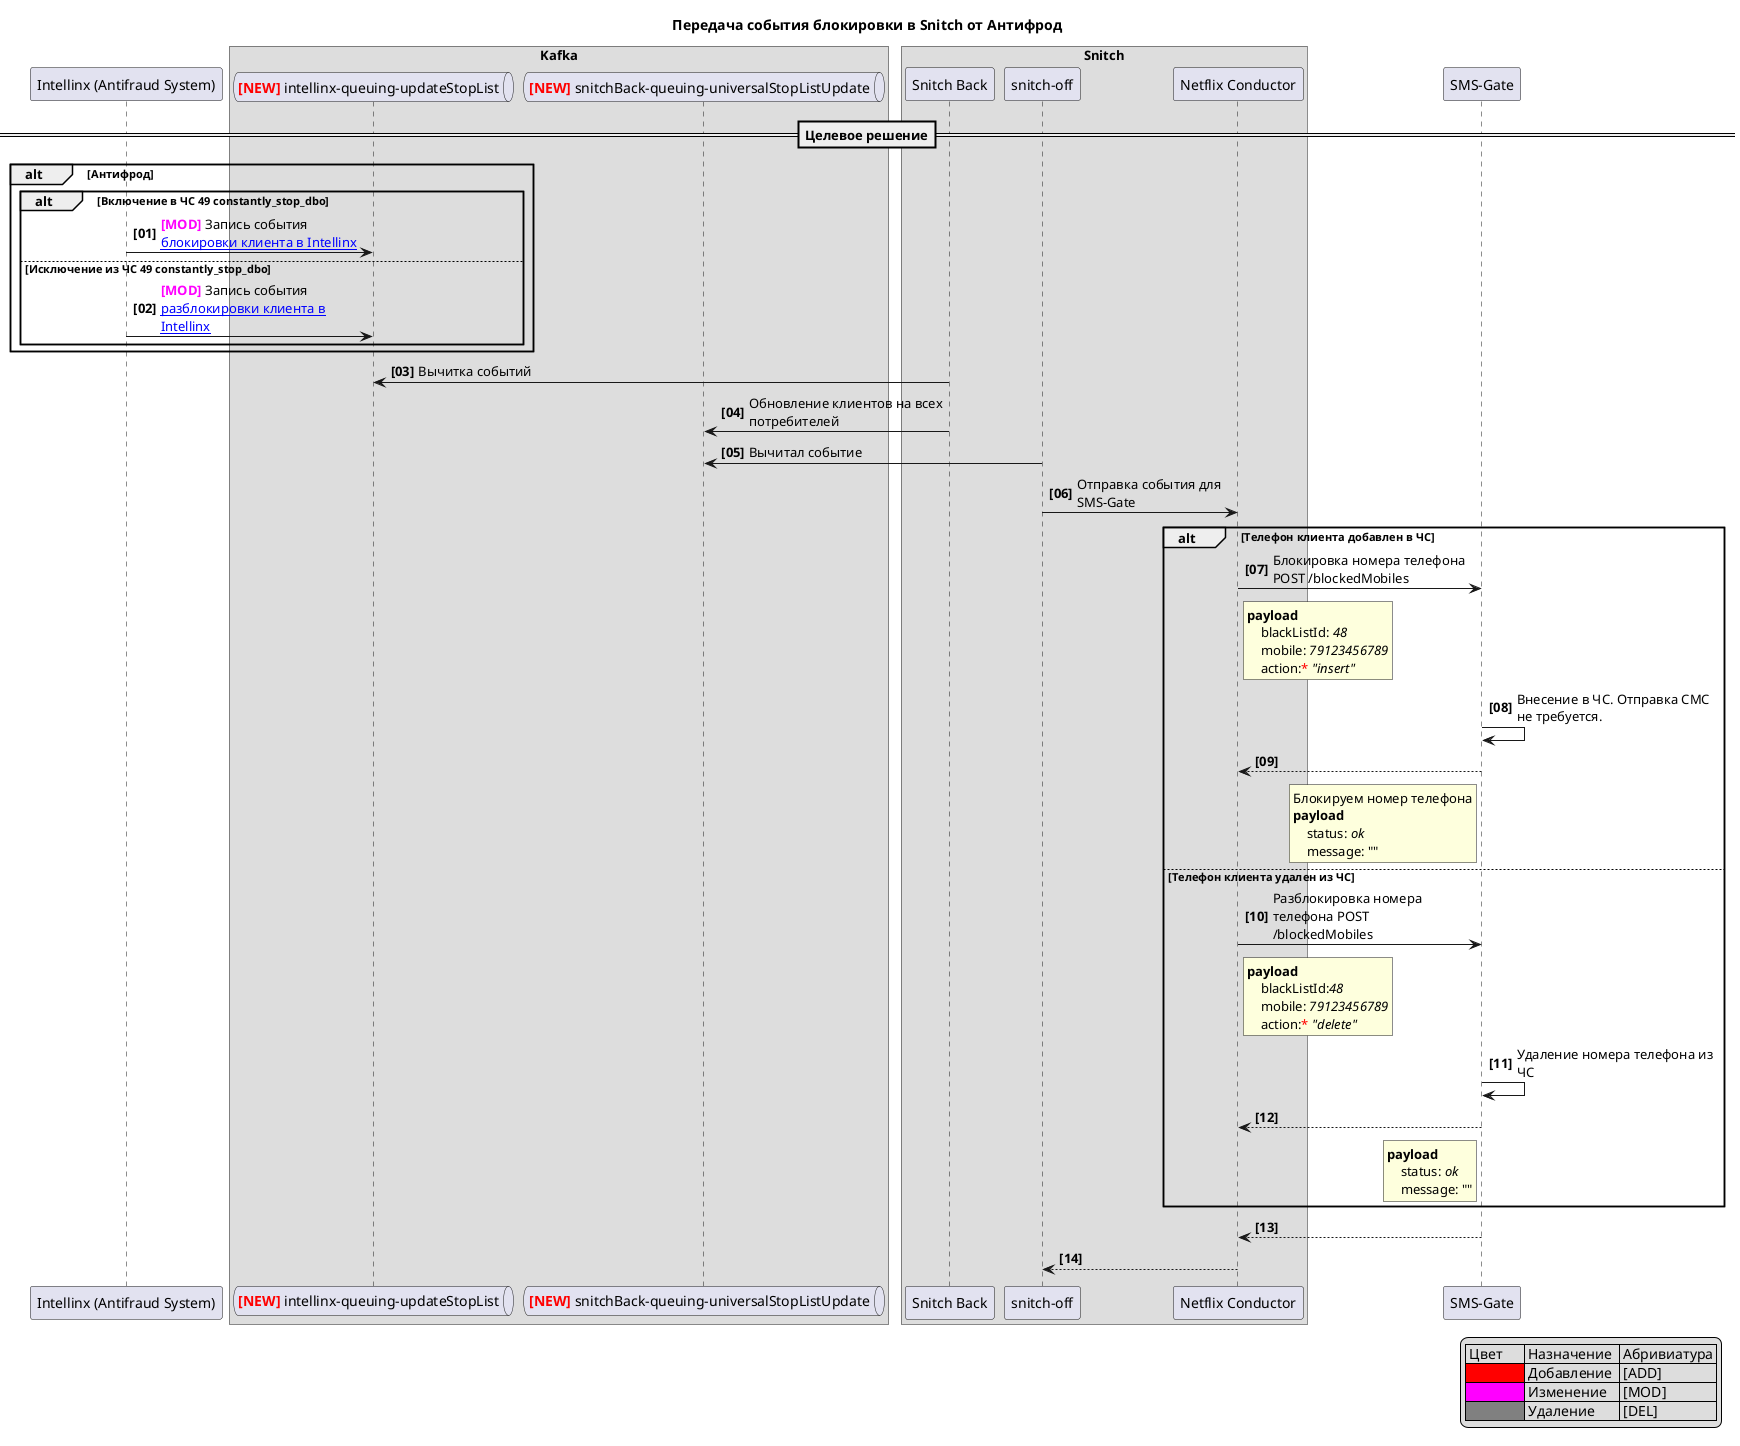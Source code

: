 ﻿'C:\Users\kunil\AppData\Roaming\JetBrains\Rider2022.3\scratches\FL_01.puml
@startuml
autonumber "<b>[00]"
skinparam maxMessageSize 200
hide unlinked

participant "SmartData" as SmartData
participant "Intellinx (Antifraud System)" as Intellinx
box "Kafka"
    queue "<color:red>**[NEW]**</color> ufo-queuing-forceLogoutBlock" as          KafkaUFOBlock
    queue "<color:red>**[NEW]**</color> ufo-queuing-forceLogoutUnblock" as        KafkaUFOUnblock
    queue "<color:red>**[NEW]**</color> intellinx-queuing-updateStopList" as      KafkaIntellinx
    queue "<color:red>**[NEW]**</color> smartdata-events-forceLogout" as          KafkaSmartData
    queue "<color:red>**[NEW]**</color> netflix-events-forceLogout" as            KafkaNetflix
    queue "<color:red>**[NEW]**</color> snitchOff_queuing_blackListChecks" as     KafkaSnitchOff
    queue "<color:red>**[NEW]**</color> snitchBack-queuing-universalStopListUpdate" as KafkaSnitchBackUniversalStopListUpdate
end box


box "Snitch"
    participant "Snitch Back" as            Snitch
    participant "snitch-off" as SnitchOff 
    participant "Netflix Conductor" as      Netflix
end box

participant "SMS-Gate" as               smsgate
actor "Bank Client" as                  client
participant "Ocelot Api Gateway" as     ocelot
participant "myc-auth-server api" as    api

title Передача события блокировки в Snitch от Антифрод
==Целевое решение==
'UFO -> Кафка <- Snitch Back -> Кафка <- Netflix -> SMS-Gate.
alt Антифрод
    alt Включение в ЧС 49 constantly_stop_dbo
        Intellinx -> KafkaIntellinx: <color:magenta>**[MOD]**</color> Запись события [[https://confluence.homecredit.ru/confluence/display/SNIT/intellinx-queuing-updateStopList блокировки клиента в Intellinx]]
    else Исключение из ЧС 49 constantly_stop_dbo
        Intellinx -> KafkaIntellinx: <color:magenta>**[MOD]**</color> Запись события [[https://confluence.homecredit.ru/confluence/display/SNIT/intellinx-queuing-updateStopList разблокировки клиента в Intellinx]]     
    end
end 

Snitch -> KafkaIntellinx: Вычитка событий
Snitch -> KafkaSnitchBackUniversalStopListUpdate: Обновление клиентов на всех потребителей
SnitchOff -> KafkaSnitchBackUniversalStopListUpdate: Вычитал событие
SnitchOff -> Netflix: Отправка события для SMS-Gate

alt Телефон клиента добавлен в ЧС
    Netflix -> smsgate: Блокировка номера телефона POST /blockedMobiles
        rnote right Netflix
            **payload**
                blackListId: //48//
                mobile: //79123456789//
                action:<font color="red">*</font> //"insert"//
        end note
    smsgate -> smsgate: Внесение в ЧС. Отправка СМС не требуется.
    Netflix <-- smsgate:
    rnote left smsgate
        Блокируем номер телефона
        **payload**
            status: //ok//
            message: ""
    end note
else Телефон клиента удален из ЧС
    Netflix -> smsgate: Разблокировка номера телефона POST /blockedMobiles
        rnote right Netflix
            **payload**
                blackListId://48//
                mobile: //79123456789//
                action:<font color="red">*</font> //"delete"//
        end note
    smsgate -> smsgate: Удаление номера телефона из ЧС
    Netflix <-- smsgate:
    rnote left smsgate
        **payload**
            status: //ok//
            message: ""
    end note
end

smsgate --> Netflix
Netflix --> SnitchOff

legend right
    | Цвет      | Назначение  | Абривиатура |
    |<#Red>     | Добавление  | [ADD]       |
    |<#magenta> | Изменение   | [MOD]       |
    |<#gray>    | Удаление    | [DEL]       |
endlegend

@enduml